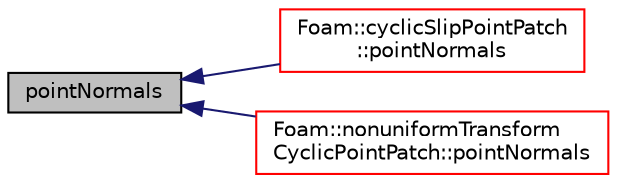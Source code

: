 digraph "pointNormals"
{
  bgcolor="transparent";
  edge [fontname="Helvetica",fontsize="10",labelfontname="Helvetica",labelfontsize="10"];
  node [fontname="Helvetica",fontsize="10",shape=record];
  rankdir="LR";
  Node1 [label="pointNormals",height=0.2,width=0.4,color="black", fillcolor="grey75", style="filled", fontcolor="black"];
  Node1 -> Node2 [dir="back",color="midnightblue",fontsize="10",style="solid",fontname="Helvetica"];
  Node2 [label="Foam::cyclicSlipPointPatch\l::pointNormals",height=0.2,width=0.4,color="red",URL="$a00489.html#a544e5d9c4727d586bc9d3f3e0cc73ec2",tooltip="Return point unit normals. "];
  Node1 -> Node3 [dir="back",color="midnightblue",fontsize="10",style="solid",fontname="Helvetica"];
  Node3 [label="Foam::nonuniformTransform\lCyclicPointPatch::pointNormals",height=0.2,width=0.4,color="red",URL="$a01630.html#a544e5d9c4727d586bc9d3f3e0cc73ec2",tooltip="Return point unit normals. "];
}
